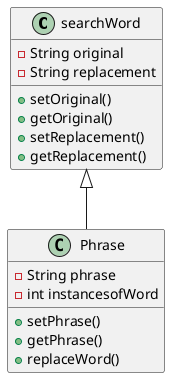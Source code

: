 @startuml
'https://plantuml.com/sequence-diagram
Class searchWord {
-String original
-String replacement

+setOriginal()
+getOriginal()
+setReplacement()
+getReplacement()
}
Class Phrase extends searchWord{
-String phrase
-int instancesofWord

+setPhrase()
+getPhrase()
+replaceWord()
}

@enduml